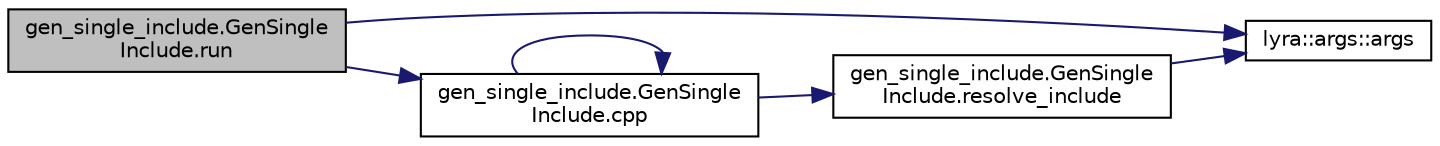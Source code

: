 digraph "gen_single_include.GenSingleInclude.run"
{
 // INTERACTIVE_SVG=YES
 // LATEX_PDF_SIZE
  edge [fontname="Helvetica",fontsize="10",labelfontname="Helvetica",labelfontsize="10"];
  node [fontname="Helvetica",fontsize="10",shape=record];
  rankdir="LR";
  Node1 [label="gen_single_include.GenSingle\lInclude.run",height=0.2,width=0.4,color="black", fillcolor="grey75", style="filled", fontcolor="black",tooltip=" "];
  Node1 -> Node2 [color="midnightblue",fontsize="10",style="solid",fontname="Helvetica"];
  Node2 [label="lyra::args::args",height=0.2,width=0.4,color="black", fillcolor="white", style="filled",URL="$classlyra_1_1args.html#a3a45a2e6aa219bdf72ccb5868549c58d",tooltip=" "];
  Node1 -> Node3 [color="midnightblue",fontsize="10",style="solid",fontname="Helvetica"];
  Node3 [label="gen_single_include.GenSingle\lInclude.cpp",height=0.2,width=0.4,color="black", fillcolor="white", style="filled",URL="$classgen__single__include_1_1_gen_single_include.html#a36e838f61fe9e1ecae686f67f5720cb9",tooltip=" "];
  Node3 -> Node3 [color="midnightblue",fontsize="10",style="solid",fontname="Helvetica"];
  Node3 -> Node4 [color="midnightblue",fontsize="10",style="solid",fontname="Helvetica"];
  Node4 [label="gen_single_include.GenSingle\lInclude.resolve_include",height=0.2,width=0.4,color="black", fillcolor="white", style="filled",URL="$classgen__single__include_1_1_gen_single_include.html#a7d56d410e149590a3f52aed3ce9c4d23",tooltip=" "];
  Node4 -> Node2 [color="midnightblue",fontsize="10",style="solid",fontname="Helvetica"];
}

